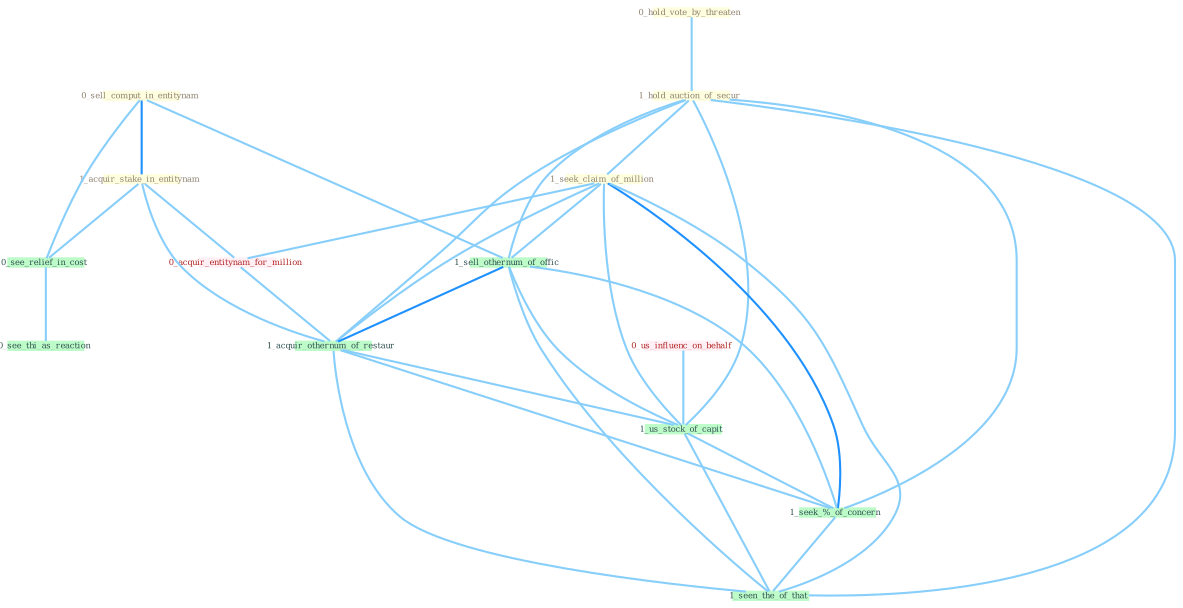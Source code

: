 Graph G{ 
    node
    [shape=polygon,style=filled,width=.5,height=.06,color="#BDFCC9",fixedsize=true,fontsize=4,
    fontcolor="#2f4f4f"];
    {node
    [color="#ffffe0", fontcolor="#8b7d6b"] "0_sell_comput_in_entitynam " "0_hold_vote_by_threaten " "1_hold_auction_of_secur " "1_seek_claim_of_million " "1_acquir_stake_in_entitynam "}
{node [color="#fff0f5", fontcolor="#b22222"] "0_acquir_entitynam_for_million " "0_us_influenc_on_behalf "}
edge [color="#B0E2FF"];

	"0_sell_comput_in_entitynam " -- "1_acquir_stake_in_entitynam " [w="2", color="#1e90ff" , len=0.8];
	"0_sell_comput_in_entitynam " -- "1_sell_othernum_of_offic " [w="1", color="#87cefa" ];
	"0_sell_comput_in_entitynam " -- "0_see_relief_in_cost " [w="1", color="#87cefa" ];
	"0_hold_vote_by_threaten " -- "1_hold_auction_of_secur " [w="1", color="#87cefa" ];
	"1_hold_auction_of_secur " -- "1_seek_claim_of_million " [w="1", color="#87cefa" ];
	"1_hold_auction_of_secur " -- "1_sell_othernum_of_offic " [w="1", color="#87cefa" ];
	"1_hold_auction_of_secur " -- "1_acquir_othernum_of_restaur " [w="1", color="#87cefa" ];
	"1_hold_auction_of_secur " -- "1_us_stock_of_capit " [w="1", color="#87cefa" ];
	"1_hold_auction_of_secur " -- "1_seek_%_of_concern " [w="1", color="#87cefa" ];
	"1_hold_auction_of_secur " -- "1_seen_the_of_that " [w="1", color="#87cefa" ];
	"1_seek_claim_of_million " -- "0_acquir_entitynam_for_million " [w="1", color="#87cefa" ];
	"1_seek_claim_of_million " -- "1_sell_othernum_of_offic " [w="1", color="#87cefa" ];
	"1_seek_claim_of_million " -- "1_acquir_othernum_of_restaur " [w="1", color="#87cefa" ];
	"1_seek_claim_of_million " -- "1_us_stock_of_capit " [w="1", color="#87cefa" ];
	"1_seek_claim_of_million " -- "1_seek_%_of_concern " [w="2", color="#1e90ff" , len=0.8];
	"1_seek_claim_of_million " -- "1_seen_the_of_that " [w="1", color="#87cefa" ];
	"1_acquir_stake_in_entitynam " -- "0_acquir_entitynam_for_million " [w="1", color="#87cefa" ];
	"1_acquir_stake_in_entitynam " -- "0_see_relief_in_cost " [w="1", color="#87cefa" ];
	"1_acquir_stake_in_entitynam " -- "1_acquir_othernum_of_restaur " [w="1", color="#87cefa" ];
	"0_acquir_entitynam_for_million " -- "1_acquir_othernum_of_restaur " [w="1", color="#87cefa" ];
	"1_sell_othernum_of_offic " -- "1_acquir_othernum_of_restaur " [w="2", color="#1e90ff" , len=0.8];
	"1_sell_othernum_of_offic " -- "1_us_stock_of_capit " [w="1", color="#87cefa" ];
	"1_sell_othernum_of_offic " -- "1_seek_%_of_concern " [w="1", color="#87cefa" ];
	"1_sell_othernum_of_offic " -- "1_seen_the_of_that " [w="1", color="#87cefa" ];
	"0_us_influenc_on_behalf " -- "1_us_stock_of_capit " [w="1", color="#87cefa" ];
	"0_see_relief_in_cost " -- "0_see_thi_as_reaction " [w="1", color="#87cefa" ];
	"1_acquir_othernum_of_restaur " -- "1_us_stock_of_capit " [w="1", color="#87cefa" ];
	"1_acquir_othernum_of_restaur " -- "1_seek_%_of_concern " [w="1", color="#87cefa" ];
	"1_acquir_othernum_of_restaur " -- "1_seen_the_of_that " [w="1", color="#87cefa" ];
	"1_us_stock_of_capit " -- "1_seek_%_of_concern " [w="1", color="#87cefa" ];
	"1_us_stock_of_capit " -- "1_seen_the_of_that " [w="1", color="#87cefa" ];
	"1_seek_%_of_concern " -- "1_seen_the_of_that " [w="1", color="#87cefa" ];
}